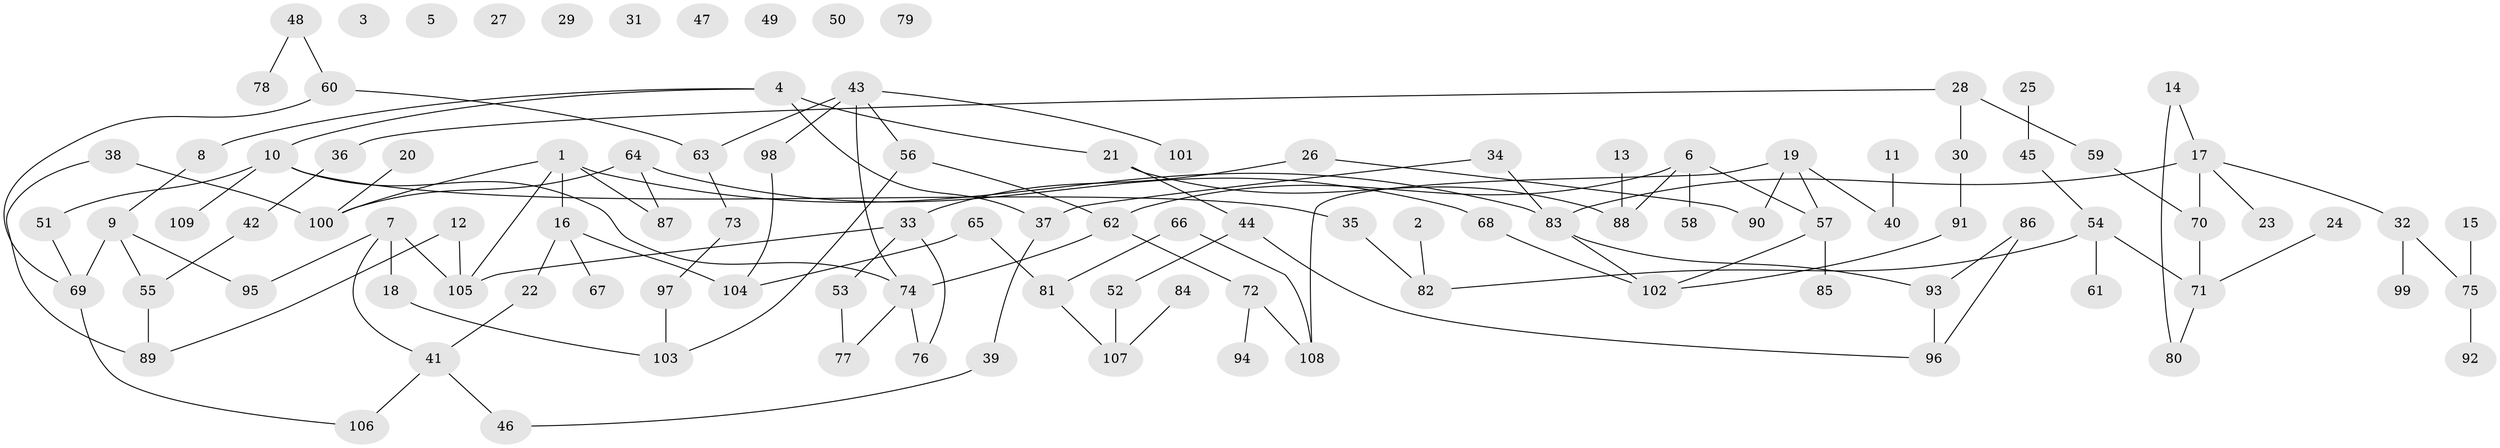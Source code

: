 // Generated by graph-tools (version 1.1) at 2025/12/03/09/25 04:12:53]
// undirected, 109 vertices, 127 edges
graph export_dot {
graph [start="1"]
  node [color=gray90,style=filled];
  1;
  2;
  3;
  4;
  5;
  6;
  7;
  8;
  9;
  10;
  11;
  12;
  13;
  14;
  15;
  16;
  17;
  18;
  19;
  20;
  21;
  22;
  23;
  24;
  25;
  26;
  27;
  28;
  29;
  30;
  31;
  32;
  33;
  34;
  35;
  36;
  37;
  38;
  39;
  40;
  41;
  42;
  43;
  44;
  45;
  46;
  47;
  48;
  49;
  50;
  51;
  52;
  53;
  54;
  55;
  56;
  57;
  58;
  59;
  60;
  61;
  62;
  63;
  64;
  65;
  66;
  67;
  68;
  69;
  70;
  71;
  72;
  73;
  74;
  75;
  76;
  77;
  78;
  79;
  80;
  81;
  82;
  83;
  84;
  85;
  86;
  87;
  88;
  89;
  90;
  91;
  92;
  93;
  94;
  95;
  96;
  97;
  98;
  99;
  100;
  101;
  102;
  103;
  104;
  105;
  106;
  107;
  108;
  109;
  1 -- 16;
  1 -- 83;
  1 -- 87;
  1 -- 100;
  1 -- 105;
  2 -- 82;
  4 -- 8;
  4 -- 10;
  4 -- 21;
  4 -- 37;
  6 -- 57;
  6 -- 58;
  6 -- 62;
  6 -- 88;
  7 -- 18;
  7 -- 41;
  7 -- 95;
  7 -- 105;
  8 -- 9;
  9 -- 55;
  9 -- 69;
  9 -- 95;
  10 -- 35;
  10 -- 51;
  10 -- 74;
  10 -- 109;
  11 -- 40;
  12 -- 89;
  12 -- 105;
  13 -- 88;
  14 -- 17;
  14 -- 80;
  15 -- 75;
  16 -- 22;
  16 -- 67;
  16 -- 104;
  17 -- 23;
  17 -- 32;
  17 -- 70;
  17 -- 83;
  18 -- 103;
  19 -- 40;
  19 -- 57;
  19 -- 90;
  19 -- 108;
  20 -- 100;
  21 -- 44;
  21 -- 88;
  22 -- 41;
  24 -- 71;
  25 -- 45;
  26 -- 33;
  26 -- 90;
  28 -- 30;
  28 -- 36;
  28 -- 59;
  30 -- 91;
  32 -- 75;
  32 -- 99;
  33 -- 53;
  33 -- 76;
  33 -- 105;
  34 -- 37;
  34 -- 83;
  35 -- 82;
  36 -- 42;
  37 -- 39;
  38 -- 89;
  38 -- 100;
  39 -- 46;
  41 -- 46;
  41 -- 106;
  42 -- 55;
  43 -- 56;
  43 -- 63;
  43 -- 74;
  43 -- 98;
  43 -- 101;
  44 -- 52;
  44 -- 96;
  45 -- 54;
  48 -- 60;
  48 -- 78;
  51 -- 69;
  52 -- 107;
  53 -- 77;
  54 -- 61;
  54 -- 71;
  54 -- 82;
  55 -- 89;
  56 -- 62;
  56 -- 103;
  57 -- 85;
  57 -- 102;
  59 -- 70;
  60 -- 63;
  60 -- 69;
  62 -- 72;
  62 -- 74;
  63 -- 73;
  64 -- 68;
  64 -- 87;
  64 -- 100;
  65 -- 81;
  65 -- 104;
  66 -- 81;
  66 -- 108;
  68 -- 102;
  69 -- 106;
  70 -- 71;
  71 -- 80;
  72 -- 94;
  72 -- 108;
  73 -- 97;
  74 -- 76;
  74 -- 77;
  75 -- 92;
  81 -- 107;
  83 -- 93;
  83 -- 102;
  84 -- 107;
  86 -- 93;
  86 -- 96;
  91 -- 102;
  93 -- 96;
  97 -- 103;
  98 -- 104;
}
